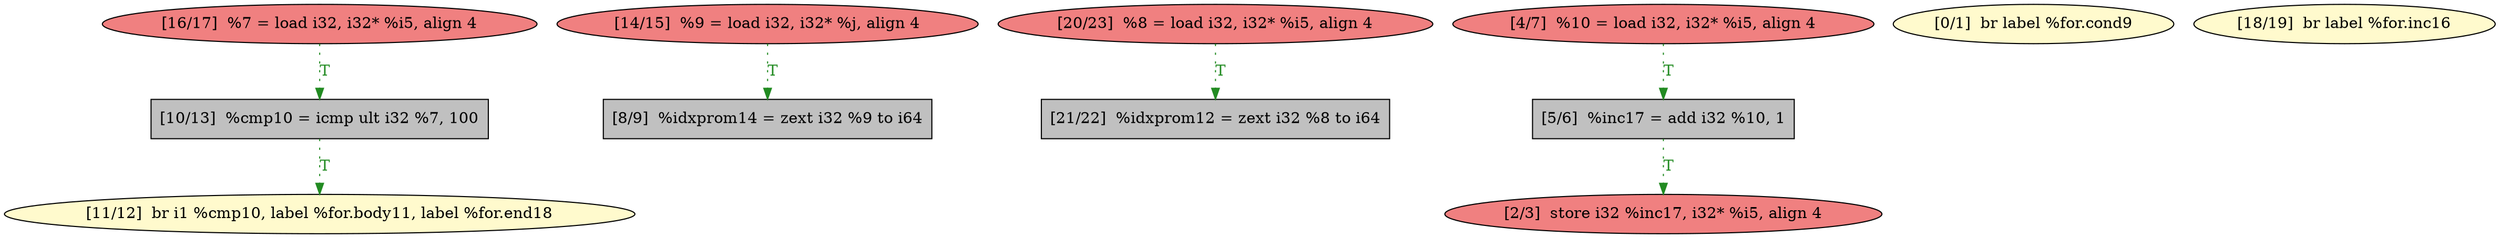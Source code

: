 
digraph G {


node1460 [fillcolor=lemonchiffon,label="[11/12]  br i1 %cmp10, label %for.body11, label %for.end18",shape=ellipse,style=filled ]
node1459 [fillcolor=lightcoral,label="[16/17]  %7 = load i32, i32* %i5, align 4",shape=ellipse,style=filled ]
node1458 [fillcolor=lightcoral,label="[14/15]  %9 = load i32, i32* %j, align 4",shape=ellipse,style=filled ]
node1463 [fillcolor=grey,label="[21/22]  %idxprom12 = zext i32 %8 to i64",shape=rectangle,style=filled ]
node1453 [fillcolor=lightcoral,label="[2/3]  store i32 %inc17, i32* %i5, align 4",shape=ellipse,style=filled ]
node1455 [fillcolor=grey,label="[5/6]  %inc17 = add i32 %10, 1",shape=rectangle,style=filled ]
node1452 [fillcolor=lemonchiffon,label="[0/1]  br label %for.cond9",shape=ellipse,style=filled ]
node1454 [fillcolor=lightcoral,label="[4/7]  %10 = load i32, i32* %i5, align 4",shape=ellipse,style=filled ]
node1461 [fillcolor=lemonchiffon,label="[18/19]  br label %for.inc16",shape=ellipse,style=filled ]
node1456 [fillcolor=grey,label="[8/9]  %idxprom14 = zext i32 %9 to i64",shape=rectangle,style=filled ]
node1462 [fillcolor=lightcoral,label="[20/23]  %8 = load i32, i32* %i5, align 4",shape=ellipse,style=filled ]
node1457 [fillcolor=grey,label="[10/13]  %cmp10 = icmp ult i32 %7, 100",shape=rectangle,style=filled ]

node1457->node1460 [style=dotted,color=forestgreen,label="T",fontcolor=forestgreen ]
node1462->node1463 [style=dotted,color=forestgreen,label="T",fontcolor=forestgreen ]
node1454->node1455 [style=dotted,color=forestgreen,label="T",fontcolor=forestgreen ]
node1459->node1457 [style=dotted,color=forestgreen,label="T",fontcolor=forestgreen ]
node1455->node1453 [style=dotted,color=forestgreen,label="T",fontcolor=forestgreen ]
node1458->node1456 [style=dotted,color=forestgreen,label="T",fontcolor=forestgreen ]


}
